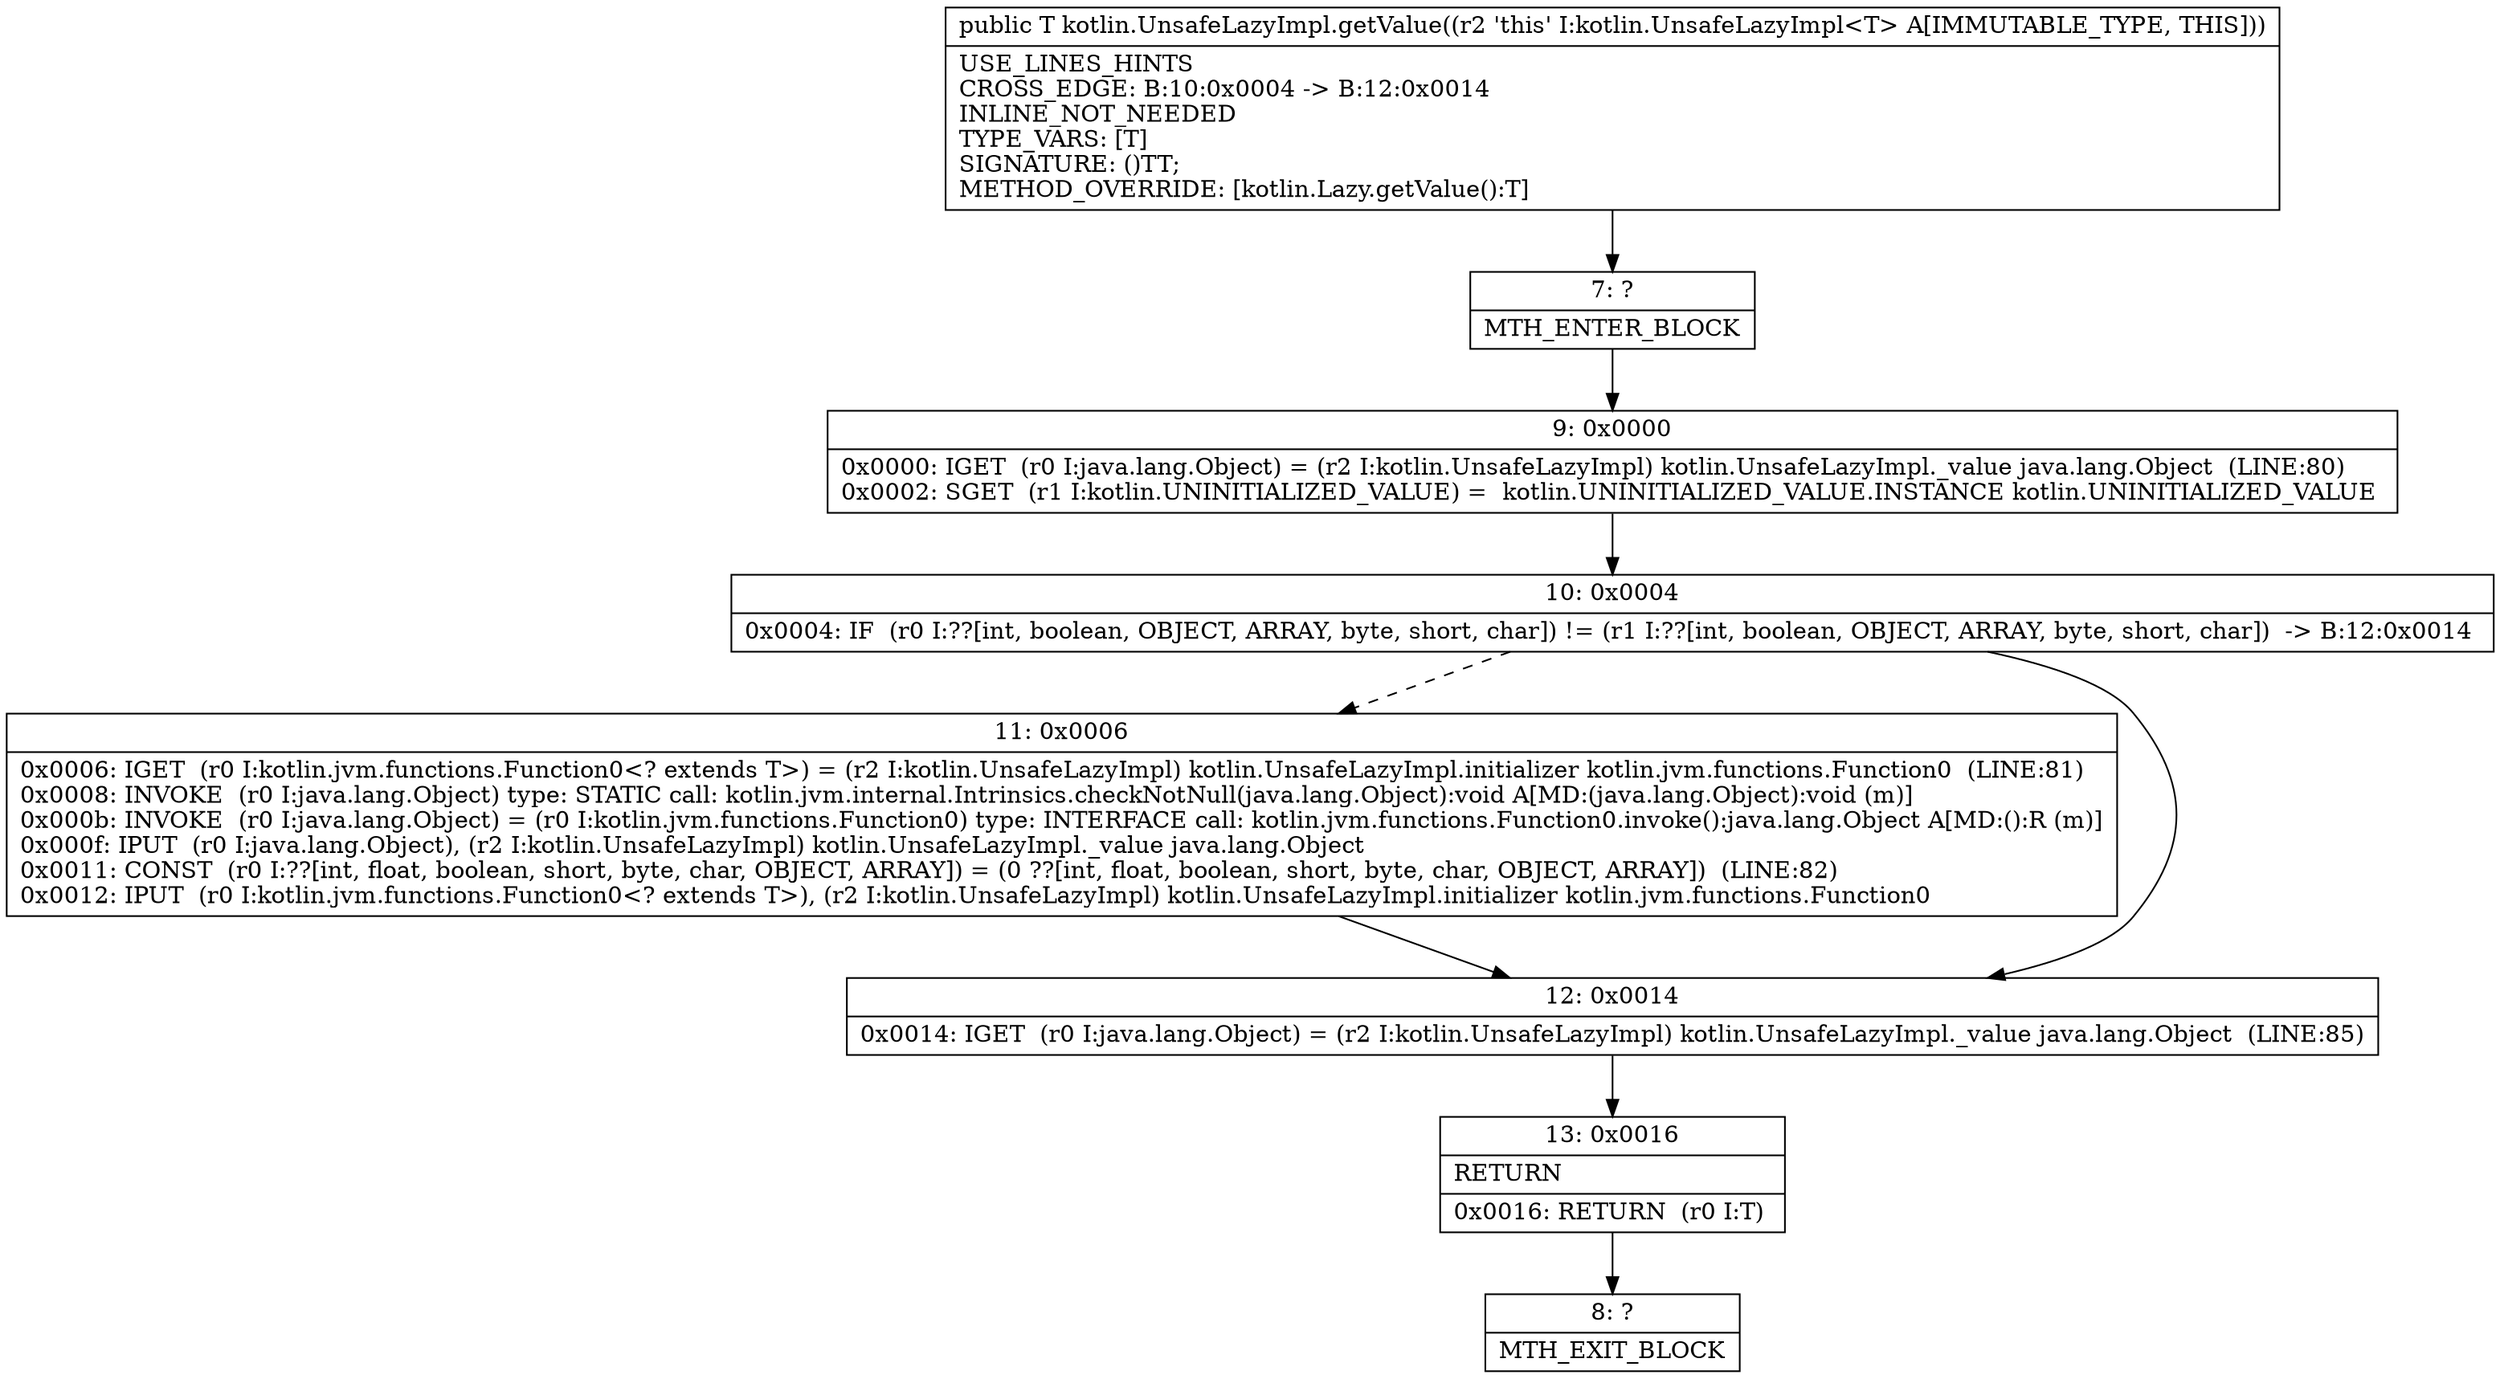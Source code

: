 digraph "CFG forkotlin.UnsafeLazyImpl.getValue()Ljava\/lang\/Object;" {
Node_7 [shape=record,label="{7\:\ ?|MTH_ENTER_BLOCK\l}"];
Node_9 [shape=record,label="{9\:\ 0x0000|0x0000: IGET  (r0 I:java.lang.Object) = (r2 I:kotlin.UnsafeLazyImpl) kotlin.UnsafeLazyImpl._value java.lang.Object  (LINE:80)\l0x0002: SGET  (r1 I:kotlin.UNINITIALIZED_VALUE) =  kotlin.UNINITIALIZED_VALUE.INSTANCE kotlin.UNINITIALIZED_VALUE \l}"];
Node_10 [shape=record,label="{10\:\ 0x0004|0x0004: IF  (r0 I:??[int, boolean, OBJECT, ARRAY, byte, short, char]) != (r1 I:??[int, boolean, OBJECT, ARRAY, byte, short, char])  \-\> B:12:0x0014 \l}"];
Node_11 [shape=record,label="{11\:\ 0x0006|0x0006: IGET  (r0 I:kotlin.jvm.functions.Function0\<? extends T\>) = (r2 I:kotlin.UnsafeLazyImpl) kotlin.UnsafeLazyImpl.initializer kotlin.jvm.functions.Function0  (LINE:81)\l0x0008: INVOKE  (r0 I:java.lang.Object) type: STATIC call: kotlin.jvm.internal.Intrinsics.checkNotNull(java.lang.Object):void A[MD:(java.lang.Object):void (m)]\l0x000b: INVOKE  (r0 I:java.lang.Object) = (r0 I:kotlin.jvm.functions.Function0) type: INTERFACE call: kotlin.jvm.functions.Function0.invoke():java.lang.Object A[MD:():R (m)]\l0x000f: IPUT  (r0 I:java.lang.Object), (r2 I:kotlin.UnsafeLazyImpl) kotlin.UnsafeLazyImpl._value java.lang.Object \l0x0011: CONST  (r0 I:??[int, float, boolean, short, byte, char, OBJECT, ARRAY]) = (0 ??[int, float, boolean, short, byte, char, OBJECT, ARRAY])  (LINE:82)\l0x0012: IPUT  (r0 I:kotlin.jvm.functions.Function0\<? extends T\>), (r2 I:kotlin.UnsafeLazyImpl) kotlin.UnsafeLazyImpl.initializer kotlin.jvm.functions.Function0 \l}"];
Node_12 [shape=record,label="{12\:\ 0x0014|0x0014: IGET  (r0 I:java.lang.Object) = (r2 I:kotlin.UnsafeLazyImpl) kotlin.UnsafeLazyImpl._value java.lang.Object  (LINE:85)\l}"];
Node_13 [shape=record,label="{13\:\ 0x0016|RETURN\l|0x0016: RETURN  (r0 I:T) \l}"];
Node_8 [shape=record,label="{8\:\ ?|MTH_EXIT_BLOCK\l}"];
MethodNode[shape=record,label="{public T kotlin.UnsafeLazyImpl.getValue((r2 'this' I:kotlin.UnsafeLazyImpl\<T\> A[IMMUTABLE_TYPE, THIS]))  | USE_LINES_HINTS\lCROSS_EDGE: B:10:0x0004 \-\> B:12:0x0014\lINLINE_NOT_NEEDED\lTYPE_VARS: [T]\lSIGNATURE: ()TT;\lMETHOD_OVERRIDE: [kotlin.Lazy.getValue():T]\l}"];
MethodNode -> Node_7;Node_7 -> Node_9;
Node_9 -> Node_10;
Node_10 -> Node_11[style=dashed];
Node_10 -> Node_12;
Node_11 -> Node_12;
Node_12 -> Node_13;
Node_13 -> Node_8;
}

